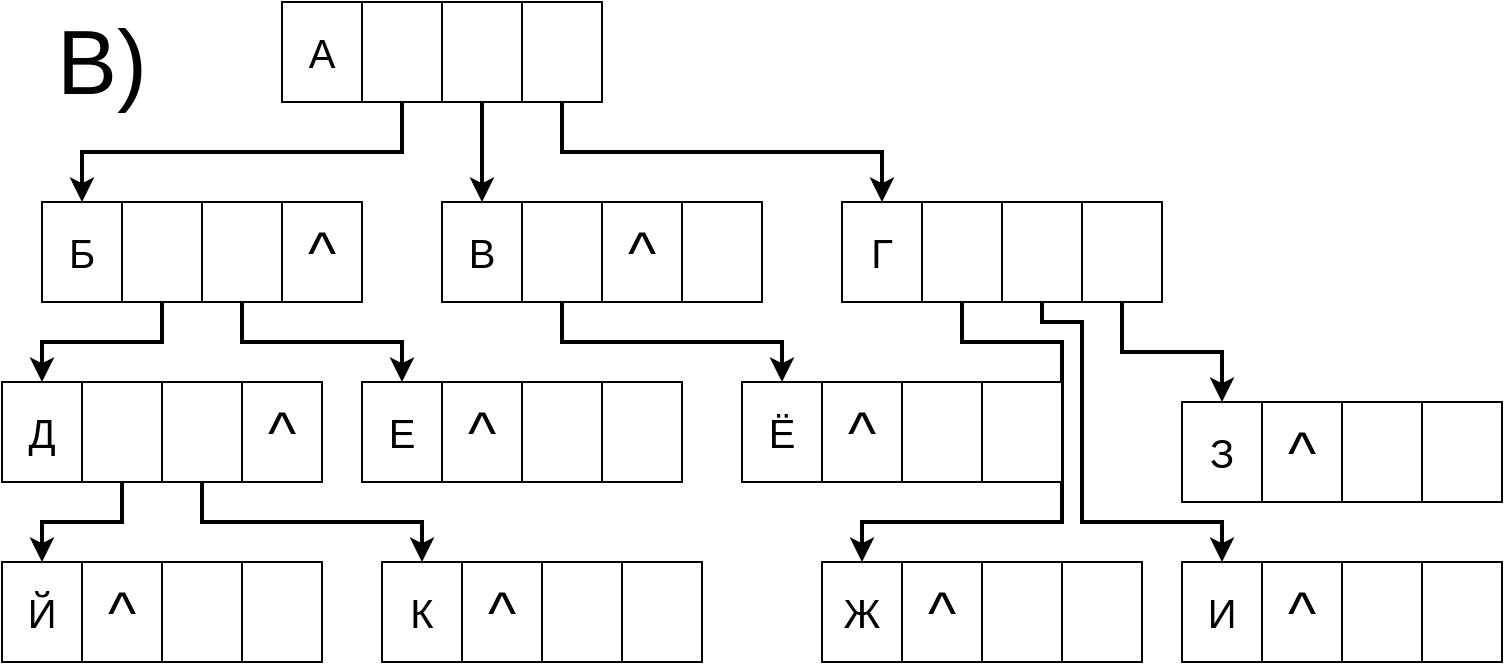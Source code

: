 <mxfile version="12.9.12" type="device"><diagram id="gZMPh_eztTkz2n_gXwHS" name="Page-1"><mxGraphModel dx="780" dy="1095" grid="1" gridSize="10" guides="1" tooltips="1" connect="1" arrows="1" fold="1" page="1" pageScale="1" pageWidth="827" pageHeight="1169" math="0" shadow="0"><root><mxCell id="0"/><mxCell id="1" parent="0"/><mxCell id="v7Mz_UMFttG1K8NbdeT--31" value="&lt;font style=&quot;font-size: 45px&quot;&gt;В)&lt;/font&gt;" style="text;html=1;strokeColor=none;fillColor=none;align=center;verticalAlign=middle;whiteSpace=wrap;rounded=0;" vertex="1" parent="1"><mxGeometry x="30" y="50" width="60" height="60" as="geometry"/></mxCell><mxCell id="v7Mz_UMFttG1K8NbdeT--124" value="&lt;font style=&quot;font-size: 20px&quot;&gt;А&lt;/font&gt;" style="rounded=0;whiteSpace=wrap;html=1;" vertex="1" parent="1"><mxGeometry x="150" y="50" width="40" height="50" as="geometry"/></mxCell><mxCell id="v7Mz_UMFttG1K8NbdeT--147" style="edgeStyle=orthogonalEdgeStyle;rounded=0;comic=0;jumpStyle=arc;orthogonalLoop=1;jettySize=auto;html=1;exitX=0.5;exitY=1;exitDx=0;exitDy=0;entryX=0.5;entryY=0;entryDx=0;entryDy=0;shadow=0;strokeWidth=2;" edge="1" parent="1" source="v7Mz_UMFttG1K8NbdeT--125" target="v7Mz_UMFttG1K8NbdeT--134"><mxGeometry relative="1" as="geometry"/></mxCell><mxCell id="v7Mz_UMFttG1K8NbdeT--125" value="" style="rounded=0;whiteSpace=wrap;html=1;" vertex="1" parent="1"><mxGeometry x="190" y="50" width="40" height="50" as="geometry"/></mxCell><mxCell id="v7Mz_UMFttG1K8NbdeT--148" style="edgeStyle=orthogonalEdgeStyle;rounded=0;comic=0;jumpStyle=arc;orthogonalLoop=1;jettySize=auto;html=1;exitX=0.5;exitY=1;exitDx=0;exitDy=0;entryX=0.5;entryY=0;entryDx=0;entryDy=0;shadow=0;strokeWidth=2;" edge="1" parent="1" source="v7Mz_UMFttG1K8NbdeT--127" target="v7Mz_UMFttG1K8NbdeT--138"><mxGeometry relative="1" as="geometry"/></mxCell><mxCell id="v7Mz_UMFttG1K8NbdeT--127" value="" style="rounded=0;whiteSpace=wrap;html=1;" vertex="1" parent="1"><mxGeometry x="230" y="50" width="40" height="50" as="geometry"/></mxCell><mxCell id="v7Mz_UMFttG1K8NbdeT--149" style="edgeStyle=orthogonalEdgeStyle;rounded=0;comic=0;jumpStyle=arc;orthogonalLoop=1;jettySize=auto;html=1;exitX=0.5;exitY=1;exitDx=0;exitDy=0;entryX=0.5;entryY=0;entryDx=0;entryDy=0;shadow=0;strokeWidth=2;" edge="1" parent="1" source="v7Mz_UMFttG1K8NbdeT--129" target="v7Mz_UMFttG1K8NbdeT--142"><mxGeometry relative="1" as="geometry"/></mxCell><mxCell id="v7Mz_UMFttG1K8NbdeT--129" value="&lt;br&gt;&lt;span style=&quot;font-size: 20px&quot;&gt;&lt;br&gt;&lt;/span&gt;" style="rounded=0;whiteSpace=wrap;html=1;" vertex="1" parent="1"><mxGeometry x="270" y="50" width="40" height="50" as="geometry"/></mxCell><mxCell id="v7Mz_UMFttG1K8NbdeT--134" value="&lt;font style=&quot;font-size: 20px&quot;&gt;Б&lt;/font&gt;" style="rounded=0;whiteSpace=wrap;html=1;" vertex="1" parent="1"><mxGeometry x="30" y="150" width="40" height="50" as="geometry"/></mxCell><mxCell id="v7Mz_UMFttG1K8NbdeT--158" style="edgeStyle=orthogonalEdgeStyle;rounded=0;comic=0;jumpStyle=arc;orthogonalLoop=1;jettySize=auto;html=1;exitX=0.5;exitY=1;exitDx=0;exitDy=0;entryX=0.5;entryY=0;entryDx=0;entryDy=0;shadow=0;strokeWidth=2;" edge="1" parent="1" source="v7Mz_UMFttG1K8NbdeT--135" target="v7Mz_UMFttG1K8NbdeT--150"><mxGeometry relative="1" as="geometry"/></mxCell><mxCell id="v7Mz_UMFttG1K8NbdeT--135" value="" style="rounded=0;whiteSpace=wrap;html=1;" vertex="1" parent="1"><mxGeometry x="70" y="150" width="40" height="50" as="geometry"/></mxCell><mxCell id="v7Mz_UMFttG1K8NbdeT--159" style="edgeStyle=orthogonalEdgeStyle;rounded=0;comic=0;jumpStyle=arc;orthogonalLoop=1;jettySize=auto;html=1;exitX=0.5;exitY=1;exitDx=0;exitDy=0;entryX=0.5;entryY=0;entryDx=0;entryDy=0;shadow=0;strokeWidth=2;" edge="1" parent="1" source="v7Mz_UMFttG1K8NbdeT--136" target="v7Mz_UMFttG1K8NbdeT--154"><mxGeometry relative="1" as="geometry"/></mxCell><mxCell id="v7Mz_UMFttG1K8NbdeT--136" value="" style="rounded=0;whiteSpace=wrap;html=1;" vertex="1" parent="1"><mxGeometry x="110" y="150" width="40" height="50" as="geometry"/></mxCell><mxCell id="v7Mz_UMFttG1K8NbdeT--137" value="&lt;font style=&quot;font-size: 30px&quot;&gt;^&lt;/font&gt;" style="rounded=0;whiteSpace=wrap;html=1;" vertex="1" parent="1"><mxGeometry x="150" y="150" width="40" height="50" as="geometry"/></mxCell><mxCell id="v7Mz_UMFttG1K8NbdeT--138" value="&lt;font style=&quot;font-size: 20px&quot;&gt;В&lt;/font&gt;" style="rounded=0;whiteSpace=wrap;html=1;" vertex="1" parent="1"><mxGeometry x="230" y="150" width="40" height="50" as="geometry"/></mxCell><mxCell id="v7Mz_UMFttG1K8NbdeT--174" style="edgeStyle=orthogonalEdgeStyle;rounded=0;comic=0;jumpStyle=arc;orthogonalLoop=1;jettySize=auto;html=1;exitX=0.5;exitY=1;exitDx=0;exitDy=0;shadow=0;strokeWidth=2;" edge="1" parent="1" source="v7Mz_UMFttG1K8NbdeT--139" target="v7Mz_UMFttG1K8NbdeT--170"><mxGeometry relative="1" as="geometry"/></mxCell><mxCell id="v7Mz_UMFttG1K8NbdeT--139" value="" style="rounded=0;whiteSpace=wrap;html=1;" vertex="1" parent="1"><mxGeometry x="270" y="150" width="40" height="50" as="geometry"/></mxCell><mxCell id="v7Mz_UMFttG1K8NbdeT--140" value="&lt;span style=&quot;font-size: 30px&quot;&gt;^&lt;/span&gt;" style="rounded=0;whiteSpace=wrap;html=1;" vertex="1" parent="1"><mxGeometry x="310" y="150" width="40" height="50" as="geometry"/></mxCell><mxCell id="v7Mz_UMFttG1K8NbdeT--141" value="&lt;br&gt;&lt;span style=&quot;font-size: 20px&quot;&gt;&lt;br&gt;&lt;/span&gt;" style="rounded=0;whiteSpace=wrap;html=1;" vertex="1" parent="1"><mxGeometry x="350" y="150" width="40" height="50" as="geometry"/></mxCell><mxCell id="v7Mz_UMFttG1K8NbdeT--142" value="&lt;font style=&quot;font-size: 20px&quot;&gt;Г&lt;/font&gt;" style="rounded=0;whiteSpace=wrap;html=1;" vertex="1" parent="1"><mxGeometry x="430" y="150" width="40" height="50" as="geometry"/></mxCell><mxCell id="v7Mz_UMFttG1K8NbdeT--187" style="edgeStyle=orthogonalEdgeStyle;rounded=0;comic=0;jumpStyle=arc;orthogonalLoop=1;jettySize=auto;html=1;exitX=0.5;exitY=1;exitDx=0;exitDy=0;entryX=0.5;entryY=0;entryDx=0;entryDy=0;shadow=0;strokeWidth=2;" edge="1" parent="1" source="v7Mz_UMFttG1K8NbdeT--143" target="v7Mz_UMFttG1K8NbdeT--175"><mxGeometry relative="1" as="geometry"><Array as="points"><mxPoint x="490" y="220"/><mxPoint x="540" y="220"/><mxPoint x="540" y="310"/><mxPoint x="440" y="310"/></Array></mxGeometry></mxCell><mxCell id="v7Mz_UMFttG1K8NbdeT--143" value="" style="rounded=0;whiteSpace=wrap;html=1;" vertex="1" parent="1"><mxGeometry x="470" y="150" width="40" height="50" as="geometry"/></mxCell><mxCell id="v7Mz_UMFttG1K8NbdeT--189" style="edgeStyle=orthogonalEdgeStyle;rounded=0;comic=0;jumpStyle=arc;orthogonalLoop=1;jettySize=auto;html=1;exitX=0.5;exitY=1;exitDx=0;exitDy=0;entryX=0.5;entryY=0;entryDx=0;entryDy=0;shadow=0;strokeWidth=2;" edge="1" parent="1" source="v7Mz_UMFttG1K8NbdeT--144" target="v7Mz_UMFttG1K8NbdeT--179"><mxGeometry relative="1" as="geometry"><Array as="points"><mxPoint x="530" y="210"/><mxPoint x="550" y="210"/><mxPoint x="550" y="310"/><mxPoint x="620" y="310"/></Array></mxGeometry></mxCell><mxCell id="v7Mz_UMFttG1K8NbdeT--144" value="" style="rounded=0;whiteSpace=wrap;html=1;" vertex="1" parent="1"><mxGeometry x="510" y="150" width="40" height="50" as="geometry"/></mxCell><mxCell id="v7Mz_UMFttG1K8NbdeT--190" style="edgeStyle=orthogonalEdgeStyle;rounded=0;comic=0;jumpStyle=arc;orthogonalLoop=1;jettySize=auto;html=1;exitX=0.5;exitY=1;exitDx=0;exitDy=0;entryX=0.5;entryY=0;entryDx=0;entryDy=0;shadow=0;strokeWidth=2;" edge="1" parent="1" source="v7Mz_UMFttG1K8NbdeT--145" target="v7Mz_UMFttG1K8NbdeT--183"><mxGeometry relative="1" as="geometry"/></mxCell><mxCell id="v7Mz_UMFttG1K8NbdeT--145" value="&lt;br&gt;&lt;span style=&quot;font-size: 20px&quot;&gt;&lt;br&gt;&lt;/span&gt;" style="rounded=0;whiteSpace=wrap;html=1;" vertex="1" parent="1"><mxGeometry x="550" y="150" width="40" height="50" as="geometry"/></mxCell><mxCell id="v7Mz_UMFttG1K8NbdeT--150" value="&lt;span style=&quot;font-size: 20px&quot;&gt;Д&lt;/span&gt;" style="rounded=0;whiteSpace=wrap;html=1;" vertex="1" parent="1"><mxGeometry x="10" y="240" width="40" height="50" as="geometry"/></mxCell><mxCell id="v7Mz_UMFttG1K8NbdeT--168" style="edgeStyle=orthogonalEdgeStyle;rounded=0;comic=0;jumpStyle=arc;orthogonalLoop=1;jettySize=auto;html=1;exitX=0.5;exitY=1;exitDx=0;exitDy=0;entryX=0.5;entryY=0;entryDx=0;entryDy=0;shadow=0;strokeWidth=2;" edge="1" parent="1" source="v7Mz_UMFttG1K8NbdeT--151" target="v7Mz_UMFttG1K8NbdeT--160"><mxGeometry relative="1" as="geometry"/></mxCell><mxCell id="v7Mz_UMFttG1K8NbdeT--151" value="" style="rounded=0;whiteSpace=wrap;html=1;" vertex="1" parent="1"><mxGeometry x="50" y="240" width="40" height="50" as="geometry"/></mxCell><mxCell id="v7Mz_UMFttG1K8NbdeT--169" style="edgeStyle=orthogonalEdgeStyle;rounded=0;comic=0;jumpStyle=arc;orthogonalLoop=1;jettySize=auto;html=1;exitX=0.5;exitY=1;exitDx=0;exitDy=0;entryX=0.5;entryY=0;entryDx=0;entryDy=0;shadow=0;strokeWidth=2;" edge="1" parent="1" source="v7Mz_UMFttG1K8NbdeT--152" target="v7Mz_UMFttG1K8NbdeT--164"><mxGeometry relative="1" as="geometry"/></mxCell><mxCell id="v7Mz_UMFttG1K8NbdeT--152" value="" style="rounded=0;whiteSpace=wrap;html=1;" vertex="1" parent="1"><mxGeometry x="90" y="240" width="40" height="50" as="geometry"/></mxCell><mxCell id="v7Mz_UMFttG1K8NbdeT--153" value="&lt;font style=&quot;font-size: 30px&quot;&gt;^&lt;/font&gt;" style="rounded=0;whiteSpace=wrap;html=1;" vertex="1" parent="1"><mxGeometry x="130" y="240" width="40" height="50" as="geometry"/></mxCell><mxCell id="v7Mz_UMFttG1K8NbdeT--154" value="&lt;font style=&quot;font-size: 20px&quot;&gt;Е&lt;/font&gt;" style="rounded=0;whiteSpace=wrap;html=1;" vertex="1" parent="1"><mxGeometry x="190" y="240" width="40" height="50" as="geometry"/></mxCell><mxCell id="v7Mz_UMFttG1K8NbdeT--155" value="&lt;span style=&quot;font-size: 30px&quot;&gt;^&lt;/span&gt;" style="rounded=0;whiteSpace=wrap;html=1;" vertex="1" parent="1"><mxGeometry x="230" y="240" width="40" height="50" as="geometry"/></mxCell><mxCell id="v7Mz_UMFttG1K8NbdeT--156" value="" style="rounded=0;whiteSpace=wrap;html=1;" vertex="1" parent="1"><mxGeometry x="270" y="240" width="40" height="50" as="geometry"/></mxCell><mxCell id="v7Mz_UMFttG1K8NbdeT--157" value="" style="rounded=0;whiteSpace=wrap;html=1;" vertex="1" parent="1"><mxGeometry x="310" y="240" width="40" height="50" as="geometry"/></mxCell><mxCell id="v7Mz_UMFttG1K8NbdeT--160" value="&lt;font style=&quot;font-size: 20px&quot;&gt;Й&lt;/font&gt;" style="rounded=0;whiteSpace=wrap;html=1;" vertex="1" parent="1"><mxGeometry x="10" y="330" width="40" height="50" as="geometry"/></mxCell><mxCell id="v7Mz_UMFttG1K8NbdeT--161" value="&lt;span style=&quot;font-size: 30px&quot;&gt;^&lt;/span&gt;" style="rounded=0;whiteSpace=wrap;html=1;" vertex="1" parent="1"><mxGeometry x="50" y="330" width="40" height="50" as="geometry"/></mxCell><mxCell id="v7Mz_UMFttG1K8NbdeT--162" value="" style="rounded=0;whiteSpace=wrap;html=1;" vertex="1" parent="1"><mxGeometry x="90" y="330" width="40" height="50" as="geometry"/></mxCell><mxCell id="v7Mz_UMFttG1K8NbdeT--163" value="" style="rounded=0;whiteSpace=wrap;html=1;" vertex="1" parent="1"><mxGeometry x="130" y="330" width="40" height="50" as="geometry"/></mxCell><mxCell id="v7Mz_UMFttG1K8NbdeT--164" value="&lt;font style=&quot;font-size: 20px&quot;&gt;К&lt;/font&gt;" style="rounded=0;whiteSpace=wrap;html=1;" vertex="1" parent="1"><mxGeometry x="200" y="330" width="40" height="50" as="geometry"/></mxCell><mxCell id="v7Mz_UMFttG1K8NbdeT--165" value="&lt;span style=&quot;font-size: 30px&quot;&gt;^&lt;/span&gt;" style="rounded=0;whiteSpace=wrap;html=1;" vertex="1" parent="1"><mxGeometry x="240" y="330" width="40" height="50" as="geometry"/></mxCell><mxCell id="v7Mz_UMFttG1K8NbdeT--166" value="" style="rounded=0;whiteSpace=wrap;html=1;" vertex="1" parent="1"><mxGeometry x="280" y="330" width="40" height="50" as="geometry"/></mxCell><mxCell id="v7Mz_UMFttG1K8NbdeT--167" value="" style="rounded=0;whiteSpace=wrap;html=1;" vertex="1" parent="1"><mxGeometry x="320" y="330" width="40" height="50" as="geometry"/></mxCell><mxCell id="v7Mz_UMFttG1K8NbdeT--170" value="&lt;font style=&quot;font-size: 20px&quot;&gt;Ё&lt;/font&gt;" style="rounded=0;whiteSpace=wrap;html=1;" vertex="1" parent="1"><mxGeometry x="380" y="240" width="40" height="50" as="geometry"/></mxCell><mxCell id="v7Mz_UMFttG1K8NbdeT--171" value="&lt;span style=&quot;font-size: 30px&quot;&gt;^&lt;/span&gt;" style="rounded=0;whiteSpace=wrap;html=1;" vertex="1" parent="1"><mxGeometry x="420" y="240" width="40" height="50" as="geometry"/></mxCell><mxCell id="v7Mz_UMFttG1K8NbdeT--172" value="" style="rounded=0;whiteSpace=wrap;html=1;" vertex="1" parent="1"><mxGeometry x="460" y="240" width="40" height="50" as="geometry"/></mxCell><mxCell id="v7Mz_UMFttG1K8NbdeT--173" value="" style="rounded=0;whiteSpace=wrap;html=1;" vertex="1" parent="1"><mxGeometry x="500" y="240" width="40" height="50" as="geometry"/></mxCell><mxCell id="v7Mz_UMFttG1K8NbdeT--175" value="&lt;font style=&quot;font-size: 20px&quot;&gt;Ж&lt;/font&gt;" style="rounded=0;whiteSpace=wrap;html=1;" vertex="1" parent="1"><mxGeometry x="420" y="330" width="40" height="50" as="geometry"/></mxCell><mxCell id="v7Mz_UMFttG1K8NbdeT--176" value="&lt;span style=&quot;font-size: 30px&quot;&gt;^&lt;/span&gt;" style="rounded=0;whiteSpace=wrap;html=1;" vertex="1" parent="1"><mxGeometry x="460" y="330" width="40" height="50" as="geometry"/></mxCell><mxCell id="v7Mz_UMFttG1K8NbdeT--177" value="" style="rounded=0;whiteSpace=wrap;html=1;" vertex="1" parent="1"><mxGeometry x="500" y="330" width="40" height="50" as="geometry"/></mxCell><mxCell id="v7Mz_UMFttG1K8NbdeT--178" value="" style="rounded=0;whiteSpace=wrap;html=1;" vertex="1" parent="1"><mxGeometry x="540" y="330" width="40" height="50" as="geometry"/></mxCell><mxCell id="v7Mz_UMFttG1K8NbdeT--179" value="&lt;font style=&quot;font-size: 20px&quot;&gt;И&lt;/font&gt;" style="rounded=0;whiteSpace=wrap;html=1;" vertex="1" parent="1"><mxGeometry x="600" y="330" width="40" height="50" as="geometry"/></mxCell><mxCell id="v7Mz_UMFttG1K8NbdeT--180" value="&lt;span style=&quot;font-size: 30px&quot;&gt;^&lt;/span&gt;" style="rounded=0;whiteSpace=wrap;html=1;" vertex="1" parent="1"><mxGeometry x="640" y="330" width="40" height="50" as="geometry"/></mxCell><mxCell id="v7Mz_UMFttG1K8NbdeT--181" value="" style="rounded=0;whiteSpace=wrap;html=1;" vertex="1" parent="1"><mxGeometry x="680" y="330" width="40" height="50" as="geometry"/></mxCell><mxCell id="v7Mz_UMFttG1K8NbdeT--182" value="" style="rounded=0;whiteSpace=wrap;html=1;" vertex="1" parent="1"><mxGeometry x="720" y="330" width="40" height="50" as="geometry"/></mxCell><mxCell id="v7Mz_UMFttG1K8NbdeT--183" value="&lt;font style=&quot;font-size: 20px&quot;&gt;З&lt;/font&gt;" style="rounded=0;whiteSpace=wrap;html=1;" vertex="1" parent="1"><mxGeometry x="600" y="250" width="40" height="50" as="geometry"/></mxCell><mxCell id="v7Mz_UMFttG1K8NbdeT--184" value="&lt;span style=&quot;font-size: 30px&quot;&gt;^&lt;/span&gt;" style="rounded=0;whiteSpace=wrap;html=1;" vertex="1" parent="1"><mxGeometry x="640" y="250" width="40" height="50" as="geometry"/></mxCell><mxCell id="v7Mz_UMFttG1K8NbdeT--185" value="" style="rounded=0;whiteSpace=wrap;html=1;" vertex="1" parent="1"><mxGeometry x="680" y="250" width="40" height="50" as="geometry"/></mxCell><mxCell id="v7Mz_UMFttG1K8NbdeT--186" value="" style="rounded=0;whiteSpace=wrap;html=1;" vertex="1" parent="1"><mxGeometry x="720" y="250" width="40" height="50" as="geometry"/></mxCell></root></mxGraphModel></diagram></mxfile>